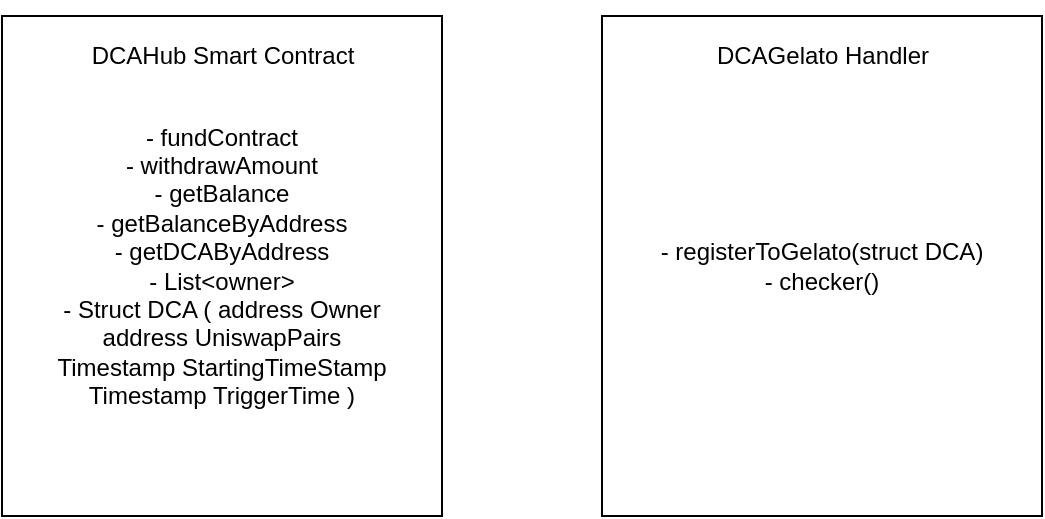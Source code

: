 <mxfile version="17.1.2" type="device"><diagram id="XCZqTrYJokUL1tnm9S1u" name="Page-1"><mxGraphModel dx="950" dy="664" grid="1" gridSize="10" guides="1" tooltips="1" connect="1" arrows="1" fold="1" page="1" pageScale="1" pageWidth="827" pageHeight="1169" math="0" shadow="0"><root><mxCell id="0"/><mxCell id="1" parent="0"/><mxCell id="ShKLIgDk-nrKziwzEE8E-8" style="edgeStyle=orthogonalEdgeStyle;rounded=0;orthogonalLoop=1;jettySize=auto;html=1;exitX=0.5;exitY=0;exitDx=0;exitDy=0;entryX=0.507;entryY=0.05;entryDx=0;entryDy=0;entryPerimeter=0;" parent="1" source="ShKLIgDk-nrKziwzEE8E-5" target="ShKLIgDk-nrKziwzEE8E-4" edge="1"><mxGeometry relative="1" as="geometry"/></mxCell><mxCell id="ShKLIgDk-nrKziwzEE8E-5" value="" style="whiteSpace=wrap;html=1;" parent="1" vertex="1"><mxGeometry x="100" y="80" width="220" height="250" as="geometry"/></mxCell><mxCell id="ShKLIgDk-nrKziwzEE8E-4" value="DCAHub Smart Contract" style="text;html=1;align=center;verticalAlign=middle;resizable=0;points=[];autosize=1;strokeColor=none;fillColor=none;" parent="1" vertex="1"><mxGeometry x="135" y="90" width="150" height="20" as="geometry"/></mxCell><mxCell id="ShKLIgDk-nrKziwzEE8E-6" value="- fundContract&lt;br&gt;- withdrawAmount&lt;br&gt;- getBalance&lt;br&gt;- getBalanceByAddress&lt;br&gt;- getDCAByAddress&lt;br&gt;- List&amp;lt;owner&amp;gt;&lt;br&gt;- Struct DCA ( address Owner&lt;br&gt;address UniswapPairs&lt;br&gt;Timestamp StartingTimeStamp&lt;br&gt;Timestamp TriggerTime )" style="text;html=1;strokeColor=none;fillColor=none;align=center;verticalAlign=middle;whiteSpace=wrap;rounded=0;" parent="1" vertex="1"><mxGeometry x="100" y="80" width="220" height="250" as="geometry"/></mxCell><mxCell id="ShKLIgDk-nrKziwzEE8E-9" value="" style="whiteSpace=wrap;html=1;" parent="1" vertex="1"><mxGeometry x="400" y="80" width="220" height="250" as="geometry"/></mxCell><mxCell id="ShKLIgDk-nrKziwzEE8E-10" value="DCAGelato Handler" style="text;html=1;align=center;verticalAlign=middle;resizable=0;points=[];autosize=1;strokeColor=none;fillColor=none;" parent="1" vertex="1"><mxGeometry x="450" y="90" width="120" height="20" as="geometry"/></mxCell><mxCell id="ShKLIgDk-nrKziwzEE8E-11" value="- registerToGelato(struct DCA)&lt;br&gt;- checker()" style="text;html=1;strokeColor=none;fillColor=none;align=center;verticalAlign=middle;whiteSpace=wrap;rounded=0;" parent="1" vertex="1"><mxGeometry x="400" y="80" width="220" height="250" as="geometry"/></mxCell></root></mxGraphModel></diagram></mxfile>